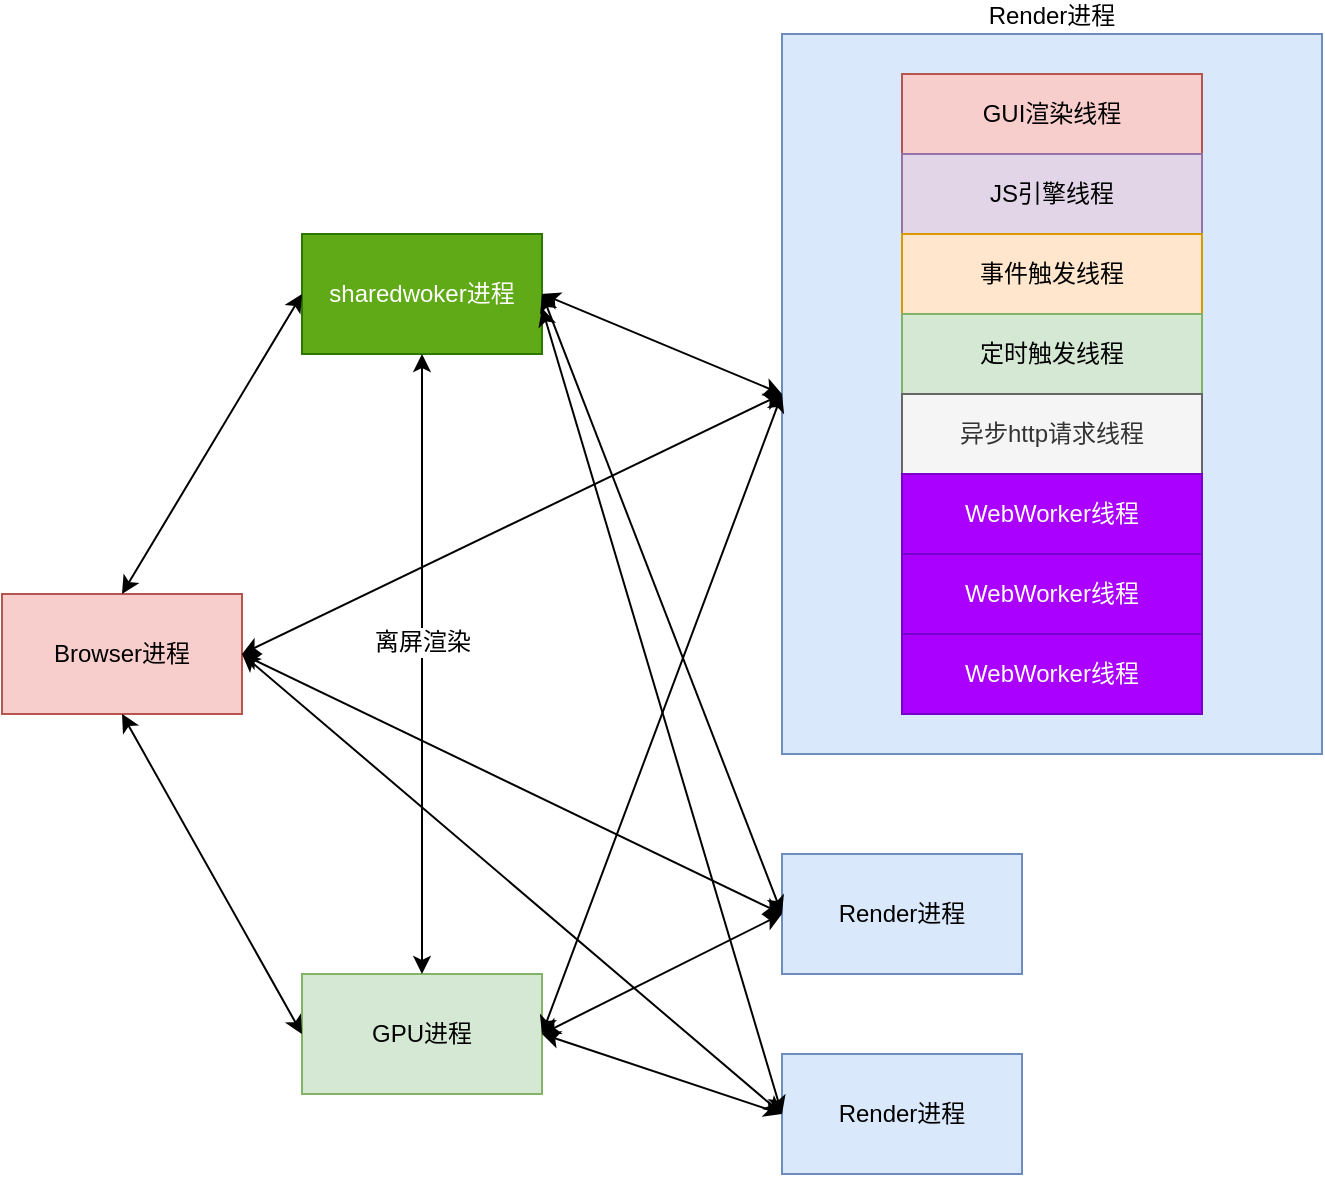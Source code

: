 <mxfile version="12.1.7" type="device" pages="1"><diagram id="SOlS4eoho9JNN5AmiXWu" name="第 1 页"><mxGraphModel dx="932" dy="1835" grid="1" gridSize="10" guides="1" tooltips="1" connect="1" arrows="1" fold="1" page="1" pageScale="1" pageWidth="827" pageHeight="1169" math="0" shadow="0"><root><mxCell id="0"/><mxCell id="1" parent="0"/><mxCell id="5izcj1WuW4HM3Bkt-Rpy-2" value="Browser进程" style="rounded=0;whiteSpace=wrap;html=1;fillColor=#f8cecc;strokeColor=#b85450;" vertex="1" parent="1"><mxGeometry x="90" y="50" width="120" height="60" as="geometry"/></mxCell><mxCell id="5izcj1WuW4HM3Bkt-Rpy-3" value="GPU进程" style="rounded=0;whiteSpace=wrap;html=1;fillColor=#d5e8d4;strokeColor=#82b366;" vertex="1" parent="1"><mxGeometry x="240" y="240" width="120" height="60" as="geometry"/></mxCell><mxCell id="5izcj1WuW4HM3Bkt-Rpy-4" value="Render进程" style="rounded=0;whiteSpace=wrap;html=1;fillColor=#dae8fc;strokeColor=#6c8ebf;labelPosition=center;verticalLabelPosition=top;align=center;verticalAlign=bottom;" vertex="1" parent="1"><mxGeometry x="480" y="-230" width="270" height="360" as="geometry"/></mxCell><mxCell id="5izcj1WuW4HM3Bkt-Rpy-5" value="Render进程" style="rounded=0;whiteSpace=wrap;html=1;fillColor=#dae8fc;strokeColor=#6c8ebf;" vertex="1" parent="1"><mxGeometry x="480" y="180" width="120" height="60" as="geometry"/></mxCell><mxCell id="5izcj1WuW4HM3Bkt-Rpy-6" value="Render进程" style="rounded=0;whiteSpace=wrap;html=1;fillColor=#dae8fc;strokeColor=#6c8ebf;" vertex="1" parent="1"><mxGeometry x="480" y="280" width="120" height="60" as="geometry"/></mxCell><mxCell id="5izcj1WuW4HM3Bkt-Rpy-9" value="" style="endArrow=classic;startArrow=classic;html=1;exitX=1;exitY=0.5;exitDx=0;exitDy=0;entryX=0;entryY=0.5;entryDx=0;entryDy=0;" edge="1" parent="1" source="5izcj1WuW4HM3Bkt-Rpy-3" target="5izcj1WuW4HM3Bkt-Rpy-4"><mxGeometry width="50" height="50" relative="1" as="geometry"><mxPoint x="370" y="120" as="sourcePoint"/><mxPoint x="420" y="70" as="targetPoint"/></mxGeometry></mxCell><mxCell id="5izcj1WuW4HM3Bkt-Rpy-10" value="" style="endArrow=classic;startArrow=classic;html=1;entryX=0;entryY=0.5;entryDx=0;entryDy=0;exitX=0.5;exitY=1;exitDx=0;exitDy=0;" edge="1" parent="1" source="5izcj1WuW4HM3Bkt-Rpy-2" target="5izcj1WuW4HM3Bkt-Rpy-3"><mxGeometry width="50" height="50" relative="1" as="geometry"><mxPoint x="230" y="215" as="sourcePoint"/><mxPoint x="280" y="165" as="targetPoint"/></mxGeometry></mxCell><mxCell id="5izcj1WuW4HM3Bkt-Rpy-11" value="" style="endArrow=classic;startArrow=classic;html=1;entryX=0;entryY=0.5;entryDx=0;entryDy=0;exitX=1;exitY=0.5;exitDx=0;exitDy=0;" edge="1" parent="1" source="5izcj1WuW4HM3Bkt-Rpy-2" target="5izcj1WuW4HM3Bkt-Rpy-5"><mxGeometry width="50" height="50" relative="1" as="geometry"><mxPoint x="240" y="420" as="sourcePoint"/><mxPoint x="290" y="370" as="targetPoint"/></mxGeometry></mxCell><mxCell id="5izcj1WuW4HM3Bkt-Rpy-12" value="" style="endArrow=classic;startArrow=classic;html=1;entryX=0;entryY=0.5;entryDx=0;entryDy=0;exitX=1;exitY=0.5;exitDx=0;exitDy=0;" edge="1" parent="1" source="5izcj1WuW4HM3Bkt-Rpy-2" target="5izcj1WuW4HM3Bkt-Rpy-4"><mxGeometry width="50" height="50" relative="1" as="geometry"><mxPoint x="360" y="260" as="sourcePoint"/><mxPoint x="490" y="220" as="targetPoint"/></mxGeometry></mxCell><mxCell id="5izcj1WuW4HM3Bkt-Rpy-13" value="" style="endArrow=classic;startArrow=classic;html=1;exitX=1;exitY=0.5;exitDx=0;exitDy=0;entryX=0;entryY=0.5;entryDx=0;entryDy=0;" edge="1" parent="1" source="5izcj1WuW4HM3Bkt-Rpy-3" target="5izcj1WuW4HM3Bkt-Rpy-5"><mxGeometry width="50" height="50" relative="1" as="geometry"><mxPoint x="240" y="420" as="sourcePoint"/><mxPoint x="290" y="370" as="targetPoint"/></mxGeometry></mxCell><mxCell id="5izcj1WuW4HM3Bkt-Rpy-14" value="" style="endArrow=classic;startArrow=classic;html=1;entryX=0;entryY=0.5;entryDx=0;entryDy=0;exitX=1;exitY=0.5;exitDx=0;exitDy=0;" edge="1" parent="1" source="5izcj1WuW4HM3Bkt-Rpy-3" target="5izcj1WuW4HM3Bkt-Rpy-6"><mxGeometry width="50" height="50" relative="1" as="geometry"><mxPoint x="360" y="120" as="sourcePoint"/><mxPoint x="290" y="370" as="targetPoint"/></mxGeometry></mxCell><mxCell id="5izcj1WuW4HM3Bkt-Rpy-15" value="" style="endArrow=classic;startArrow=classic;html=1;exitX=1;exitY=0.5;exitDx=0;exitDy=0;entryX=0;entryY=0.5;entryDx=0;entryDy=0;" edge="1" parent="1" source="5izcj1WuW4HM3Bkt-Rpy-2" target="5izcj1WuW4HM3Bkt-Rpy-6"><mxGeometry width="50" height="50" relative="1" as="geometry"><mxPoint x="240" y="420" as="sourcePoint"/><mxPoint x="480" y="320" as="targetPoint"/></mxGeometry></mxCell><mxCell id="5izcj1WuW4HM3Bkt-Rpy-21" value="GUI渲染线程" style="rounded=0;whiteSpace=wrap;html=1;fillColor=#f8cecc;strokeColor=#b85450;" vertex="1" parent="1"><mxGeometry x="540" y="-210" width="150" height="40" as="geometry"/></mxCell><mxCell id="5izcj1WuW4HM3Bkt-Rpy-22" value="JS引擎线程" style="rounded=0;whiteSpace=wrap;html=1;fillColor=#e1d5e7;strokeColor=#9673a6;" vertex="1" parent="1"><mxGeometry x="540" y="-170" width="150" height="40" as="geometry"/></mxCell><mxCell id="5izcj1WuW4HM3Bkt-Rpy-23" value="事件触发线程" style="rounded=0;whiteSpace=wrap;html=1;fillColor=#ffe6cc;strokeColor=#d79b00;" vertex="1" parent="1"><mxGeometry x="540" y="-130" width="150" height="40" as="geometry"/></mxCell><mxCell id="5izcj1WuW4HM3Bkt-Rpy-24" value="定时触发线程" style="rounded=0;whiteSpace=wrap;html=1;fillColor=#d5e8d4;strokeColor=#82b366;" vertex="1" parent="1"><mxGeometry x="540" y="-90" width="150" height="40" as="geometry"/></mxCell><mxCell id="5izcj1WuW4HM3Bkt-Rpy-25" value="异步http请求线程" style="rounded=0;whiteSpace=wrap;html=1;fillColor=#f5f5f5;strokeColor=#666666;fontColor=#333333;" vertex="1" parent="1"><mxGeometry x="540" y="-50" width="150" height="40" as="geometry"/></mxCell><mxCell id="5izcj1WuW4HM3Bkt-Rpy-26" value="WebWorker线程" style="rounded=0;whiteSpace=wrap;html=1;fillColor=#aa00ff;strokeColor=#7700CC;fontColor=#ffffff;" vertex="1" parent="1"><mxGeometry x="540" y="-10" width="150" height="40" as="geometry"/></mxCell><mxCell id="5izcj1WuW4HM3Bkt-Rpy-27" value="WebWorker线程" style="rounded=0;whiteSpace=wrap;html=1;fillColor=#aa00ff;strokeColor=#7700CC;fontColor=#ffffff;" vertex="1" parent="1"><mxGeometry x="540" y="30" width="150" height="40" as="geometry"/></mxCell><mxCell id="5izcj1WuW4HM3Bkt-Rpy-28" value="WebWorker线程" style="rounded=0;whiteSpace=wrap;html=1;fillColor=#aa00ff;strokeColor=#7700CC;fontColor=#ffffff;" vertex="1" parent="1"><mxGeometry x="540" y="70" width="150" height="40" as="geometry"/></mxCell><mxCell id="5izcj1WuW4HM3Bkt-Rpy-29" value="sharedwoker进程" style="rounded=0;whiteSpace=wrap;html=1;fillColor=#60a917;strokeColor=#2D7600;fontColor=#ffffff;" vertex="1" parent="1"><mxGeometry x="240" y="-130" width="120" height="60" as="geometry"/></mxCell><mxCell id="5izcj1WuW4HM3Bkt-Rpy-30" value="" style="endArrow=classic;startArrow=classic;html=1;exitX=1;exitY=0.5;exitDx=0;exitDy=0;entryX=0;entryY=0.5;entryDx=0;entryDy=0;" edge="1" parent="1" source="5izcj1WuW4HM3Bkt-Rpy-29" target="5izcj1WuW4HM3Bkt-Rpy-4"><mxGeometry width="50" height="50" relative="1" as="geometry"><mxPoint x="240" y="410" as="sourcePoint"/><mxPoint x="290" y="360" as="targetPoint"/></mxGeometry></mxCell><mxCell id="5izcj1WuW4HM3Bkt-Rpy-31" value="" style="endArrow=classic;startArrow=classic;html=1;entryX=1;entryY=0.5;entryDx=0;entryDy=0;exitX=0;exitY=0.5;exitDx=0;exitDy=0;" edge="1" parent="1" source="5izcj1WuW4HM3Bkt-Rpy-5" target="5izcj1WuW4HM3Bkt-Rpy-29"><mxGeometry width="50" height="50" relative="1" as="geometry"><mxPoint x="240" y="410" as="sourcePoint"/><mxPoint x="290" y="360" as="targetPoint"/></mxGeometry></mxCell><mxCell id="5izcj1WuW4HM3Bkt-Rpy-32" value="" style="endArrow=classic;startArrow=classic;html=1;entryX=1;entryY=0.617;entryDx=0;entryDy=0;entryPerimeter=0;" edge="1" parent="1" target="5izcj1WuW4HM3Bkt-Rpy-29"><mxGeometry width="50" height="50" relative="1" as="geometry"><mxPoint x="480" y="310" as="sourcePoint"/><mxPoint x="290" y="360" as="targetPoint"/></mxGeometry></mxCell><mxCell id="5izcj1WuW4HM3Bkt-Rpy-33" value="" style="endArrow=classic;startArrow=classic;html=1;entryX=0.5;entryY=0;entryDx=0;entryDy=0;exitX=0;exitY=0.5;exitDx=0;exitDy=0;" edge="1" parent="1" source="5izcj1WuW4HM3Bkt-Rpy-29" target="5izcj1WuW4HM3Bkt-Rpy-2"><mxGeometry width="50" height="50" relative="1" as="geometry"><mxPoint x="90" y="410" as="sourcePoint"/><mxPoint x="140" y="360" as="targetPoint"/></mxGeometry></mxCell><mxCell id="5izcj1WuW4HM3Bkt-Rpy-35" value="" style="endArrow=classic;startArrow=classic;html=1;entryX=0.5;entryY=1;entryDx=0;entryDy=0;exitX=0.5;exitY=0;exitDx=0;exitDy=0;" edge="1" parent="1" source="5izcj1WuW4HM3Bkt-Rpy-3" target="5izcj1WuW4HM3Bkt-Rpy-29"><mxGeometry width="50" height="50" relative="1" as="geometry"><mxPoint x="90" y="410" as="sourcePoint"/><mxPoint x="140" y="360" as="targetPoint"/></mxGeometry></mxCell><mxCell id="5izcj1WuW4HM3Bkt-Rpy-36" value="离屏渲染" style="text;html=1;resizable=0;points=[];align=center;verticalAlign=middle;labelBackgroundColor=#ffffff;" vertex="1" connectable="0" parent="5izcj1WuW4HM3Bkt-Rpy-35"><mxGeometry x="0.071" relative="1" as="geometry"><mxPoint as="offset"/></mxGeometry></mxCell></root></mxGraphModel></diagram></mxfile>